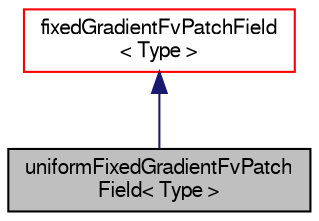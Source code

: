 digraph "uniformFixedGradientFvPatchField&lt; Type &gt;"
{
  bgcolor="transparent";
  edge [fontname="FreeSans",fontsize="10",labelfontname="FreeSans",labelfontsize="10"];
  node [fontname="FreeSans",fontsize="10",shape=record];
  Node10 [label="uniformFixedGradientFvPatch\lField\< Type \>",height=0.2,width=0.4,color="black", fillcolor="grey75", style="filled", fontcolor="black"];
  Node11 -> Node10 [dir="back",color="midnightblue",fontsize="10",style="solid",fontname="FreeSans"];
  Node11 [label="fixedGradientFvPatchField\l\< Type \>",height=0.2,width=0.4,color="red",URL="$a21982.html",tooltip="This boundary condition supplies a fixed gradient condition, such that the patch values are calculate..."];
}
